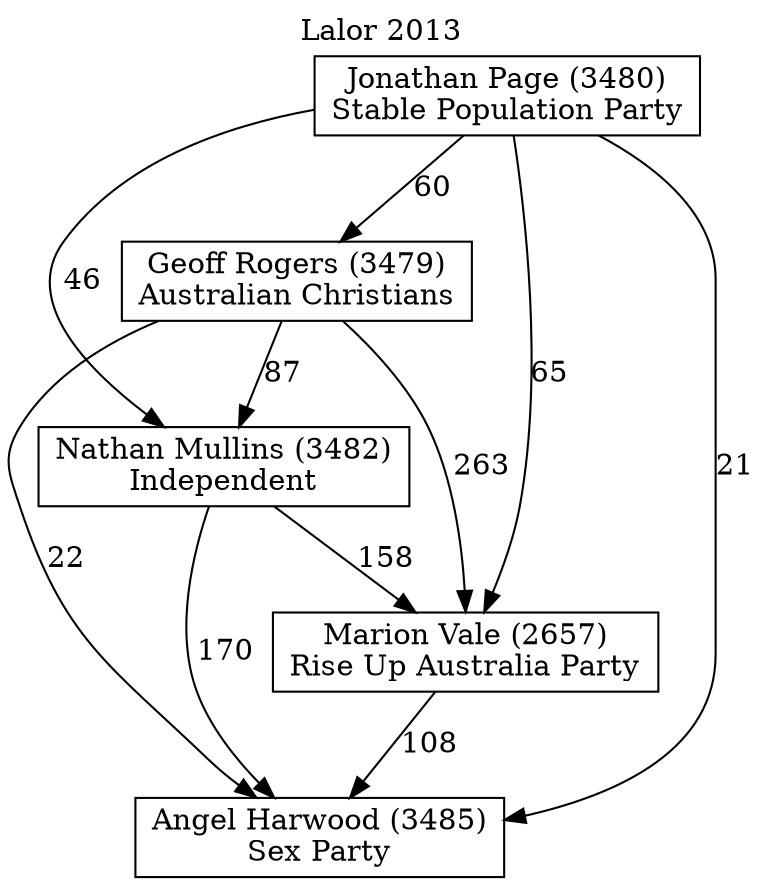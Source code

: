 // House preference flow
digraph "Angel Harwood (3485)_Lalor_2013" {
	graph [label="Lalor 2013" labelloc=t mclimit=2]
	node [shape=box]
	"Angel Harwood (3485)" [label="Angel Harwood (3485)
Sex Party"]
	"Marion Vale (2657)" [label="Marion Vale (2657)
Rise Up Australia Party"]
	"Nathan Mullins (3482)" [label="Nathan Mullins (3482)
Independent"]
	"Geoff Rogers (3479)" [label="Geoff Rogers (3479)
Australian Christians"]
	"Jonathan Page (3480)" [label="Jonathan Page (3480)
Stable Population Party"]
	"Marion Vale (2657)" -> "Angel Harwood (3485)" [label=108]
	"Nathan Mullins (3482)" -> "Marion Vale (2657)" [label=158]
	"Geoff Rogers (3479)" -> "Nathan Mullins (3482)" [label=87]
	"Jonathan Page (3480)" -> "Geoff Rogers (3479)" [label=60]
	"Nathan Mullins (3482)" -> "Angel Harwood (3485)" [label=170]
	"Geoff Rogers (3479)" -> "Angel Harwood (3485)" [label=22]
	"Jonathan Page (3480)" -> "Angel Harwood (3485)" [label=21]
	"Jonathan Page (3480)" -> "Nathan Mullins (3482)" [label=46]
	"Geoff Rogers (3479)" -> "Marion Vale (2657)" [label=263]
	"Jonathan Page (3480)" -> "Marion Vale (2657)" [label=65]
}
